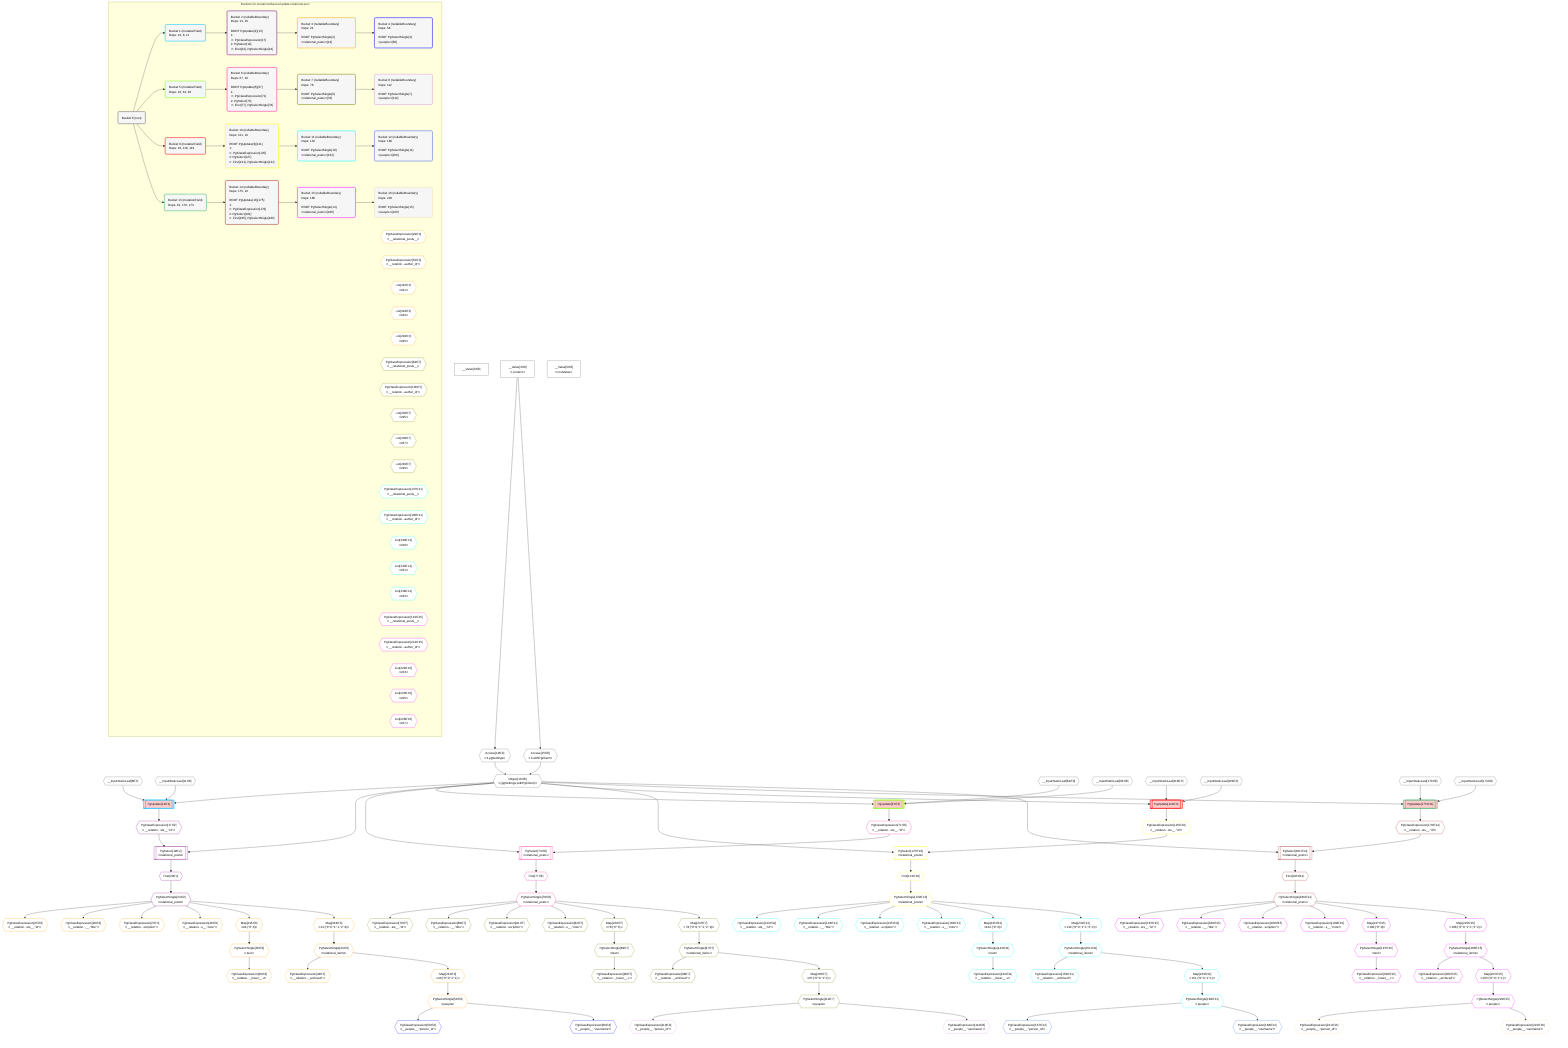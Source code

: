 %%{init: {'themeVariables': { 'fontSize': '12px'}}}%%
graph TD
    classDef path fill:#eee,stroke:#000,color:#000
    classDef plan fill:#fff,stroke-width:1px,color:#000
    classDef itemplan fill:#fff,stroke-width:2px,color:#000
    classDef unbatchedplan fill:#dff,stroke-width:1px,color:#000
    classDef sideeffectplan fill:#fcc,stroke-width:2px,color:#000
    classDef bucket fill:#f6f6f6,color:#000,stroke-width:2px,text-align:left


    %% define steps
    __Value0["__Value[0∈0]"]:::plan
    __Value3["__Value[3∈0]<br />ᐸcontextᐳ"]:::plan
    __Value5["__Value[5∈0]<br />ᐸrootValueᐳ"]:::plan
    __InputStaticLeaf8{{"__InputStaticLeaf[8∈0]"}}:::plan
    __InputStaticLeaf11{{"__InputStaticLeaf[11∈0]"}}:::plan
    Access14{{"Access[14∈0]<br />ᐸ3.pgSettingsᐳ"}}:::plan
    Access15{{"Access[15∈0]<br />ᐸ3.withPgClientᐳ"}}:::plan
    Object16{{"Object[16∈0]<br />ᐸ{pgSettings,withPgClient}ᐳ"}}:::plan
    PgUpdate13[["PgUpdate[13∈1]"]]:::sideeffectplan
    PgClassExpression17{{"PgClassExpression[17∈2]<br />ᐸ__relation...sts__.”id”ᐳ"}}:::plan
    PgSelect19[["PgSelect[19∈2]<br />ᐸrelational_postsᐳ"]]:::plan
    First23{{"First[23∈2]"}}:::plan
    PgSelectSingle24{{"PgSelectSingle[24∈2]<br />ᐸrelational_postsᐳ"}}:::plan
    PgClassExpression25{{"PgClassExpression[25∈3]<br />ᐸ__relation...sts__.”id”ᐳ"}}:::plan
    PgClassExpression26{{"PgClassExpression[26∈3]<br />ᐸ__relation...__.”title”ᐳ"}}:::plan
    PgClassExpression27{{"PgClassExpression[27∈3]<br />ᐸ__relation...scription”ᐳ"}}:::plan
    PgClassExpression28{{"PgClassExpression[28∈3]<br />ᐸ__relation...s__.”note”ᐳ"}}:::plan
    Map245{{"Map[245∈3]<br />ᐸ24:{”0”:3}ᐳ"}}:::plan
    PgSelectSingle35{{"PgSelectSingle[35∈3]<br />ᐸtextᐳ"}}:::plan
    PgClassExpression36{{"PgClassExpression[36∈3]<br />ᐸ__relation..._lower__.vᐳ"}}:::plan
    Map243{{"Map[243∈3]<br />ᐸ24:{”0”:0,”1”:1,”2”:2}ᐳ"}}:::plan
    PgSelectSingle43{{"PgSelectSingle[43∈3]<br />ᐸrelational_itemsᐳ"}}:::plan
    PgClassExpression44{{"PgClassExpression[44∈3]<br />ᐸ__relation..._archived”ᐳ"}}:::plan
    Map241{{"Map[241∈3]<br />ᐸ43:{”0”:0,”1”:1}ᐳ"}}:::plan
    PgSelectSingle58{{"PgSelectSingle[58∈3]<br />ᐸpeopleᐳ"}}:::plan
    PgClassExpression59{{"PgClassExpression[59∈4]<br />ᐸ__people__.”person_id”ᐳ"}}:::plan
    PgClassExpression60{{"PgClassExpression[60∈4]<br />ᐸ__people__.”username”ᐳ"}}:::plan
    __InputStaticLeaf62{{"__InputStaticLeaf[62∈0]"}}:::plan
    __InputStaticLeaf66{{"__InputStaticLeaf[66∈0]"}}:::plan
    PgUpdate67[["PgUpdate[67∈5]"]]:::sideeffectplan
    PgClassExpression71{{"PgClassExpression[71∈6]<br />ᐸ__relation...sts__.”id”ᐳ"}}:::plan
    PgSelect73[["PgSelect[73∈6]<br />ᐸrelational_postsᐳ"]]:::plan
    First77{{"First[77∈6]"}}:::plan
    PgSelectSingle78{{"PgSelectSingle[78∈6]<br />ᐸrelational_postsᐳ"}}:::plan
    PgClassExpression79{{"PgClassExpression[79∈7]<br />ᐸ__relation...sts__.”id”ᐳ"}}:::plan
    PgClassExpression80{{"PgClassExpression[80∈7]<br />ᐸ__relation...__.”title”ᐳ"}}:::plan
    PgClassExpression81{{"PgClassExpression[81∈7]<br />ᐸ__relation...scription”ᐳ"}}:::plan
    PgClassExpression82{{"PgClassExpression[82∈7]<br />ᐸ__relation...s__.”note”ᐳ"}}:::plan
    Map239{{"Map[239∈7]<br />ᐸ78:{”0”:3}ᐳ"}}:::plan
    PgSelectSingle89{{"PgSelectSingle[89∈7]<br />ᐸtextᐳ"}}:::plan
    PgClassExpression90{{"PgClassExpression[90∈7]<br />ᐸ__relation..._lower__.vᐳ"}}:::plan
    Map237{{"Map[237∈7]<br />ᐸ78:{”0”:0,”1”:1,”2”:2}ᐳ"}}:::plan
    PgSelectSingle97{{"PgSelectSingle[97∈7]<br />ᐸrelational_itemsᐳ"}}:::plan
    PgClassExpression98{{"PgClassExpression[98∈7]<br />ᐸ__relation..._archived”ᐳ"}}:::plan
    Map235{{"Map[235∈7]<br />ᐸ97:{”0”:0,”1”:1}ᐳ"}}:::plan
    PgSelectSingle112{{"PgSelectSingle[112∈7]<br />ᐸpeopleᐳ"}}:::plan
    PgClassExpression113{{"PgClassExpression[113∈8]<br />ᐸ__people__.”person_id”ᐳ"}}:::plan
    PgClassExpression114{{"PgClassExpression[114∈8]<br />ᐸ__people__.”username”ᐳ"}}:::plan
    __InputStaticLeaf116{{"__InputStaticLeaf[116∈0]"}}:::plan
    __InputStaticLeaf119{{"__InputStaticLeaf[119∈0]"}}:::plan
    PgUpdate121[["PgUpdate[121∈9]"]]:::sideeffectplan
    PgClassExpression125{{"PgClassExpression[125∈10]<br />ᐸ__relation...sts__.”id”ᐳ"}}:::plan
    PgSelect127[["PgSelect[127∈10]<br />ᐸrelational_postsᐳ"]]:::plan
    First131{{"First[131∈10]"}}:::plan
    PgSelectSingle132{{"PgSelectSingle[132∈10]<br />ᐸrelational_postsᐳ"}}:::plan
    PgClassExpression133{{"PgClassExpression[133∈11]<br />ᐸ__relation...sts__.”id”ᐳ"}}:::plan
    PgClassExpression134{{"PgClassExpression[134∈11]<br />ᐸ__relation...__.”title”ᐳ"}}:::plan
    PgClassExpression135{{"PgClassExpression[135∈11]<br />ᐸ__relation...scription”ᐳ"}}:::plan
    PgClassExpression136{{"PgClassExpression[136∈11]<br />ᐸ__relation...s__.”note”ᐳ"}}:::plan
    Map233{{"Map[233∈11]<br />ᐸ132:{”0”:3}ᐳ"}}:::plan
    PgSelectSingle143{{"PgSelectSingle[143∈11]<br />ᐸtextᐳ"}}:::plan
    PgClassExpression144{{"PgClassExpression[144∈11]<br />ᐸ__relation..._lower__.vᐳ"}}:::plan
    Map231{{"Map[231∈11]<br />ᐸ132:{”0”:0,”1”:1,”2”:2}ᐳ"}}:::plan
    PgSelectSingle151{{"PgSelectSingle[151∈11]<br />ᐸrelational_itemsᐳ"}}:::plan
    PgClassExpression152{{"PgClassExpression[152∈11]<br />ᐸ__relation..._archived”ᐳ"}}:::plan
    Map229{{"Map[229∈11]<br />ᐸ151:{”0”:0,”1”:1}ᐳ"}}:::plan
    PgSelectSingle166{{"PgSelectSingle[166∈11]<br />ᐸpeopleᐳ"}}:::plan
    PgClassExpression167{{"PgClassExpression[167∈12]<br />ᐸ__people__.”person_id”ᐳ"}}:::plan
    PgClassExpression168{{"PgClassExpression[168∈12]<br />ᐸ__people__.”username”ᐳ"}}:::plan
    __InputStaticLeaf170{{"__InputStaticLeaf[170∈0]"}}:::plan
    __InputStaticLeaf173{{"__InputStaticLeaf[173∈0]"}}:::plan
    PgUpdate175[["PgUpdate[175∈13]"]]:::sideeffectplan
    PgClassExpression179{{"PgClassExpression[179∈14]<br />ᐸ__relation...sts__.”id”ᐳ"}}:::plan
    PgSelect181[["PgSelect[181∈14]<br />ᐸrelational_postsᐳ"]]:::plan
    First185{{"First[185∈14]"}}:::plan
    PgSelectSingle186{{"PgSelectSingle[186∈14]<br />ᐸrelational_postsᐳ"}}:::plan
    PgClassExpression187{{"PgClassExpression[187∈15]<br />ᐸ__relation...sts__.”id”ᐳ"}}:::plan
    PgClassExpression188{{"PgClassExpression[188∈15]<br />ᐸ__relation...__.”title”ᐳ"}}:::plan
    PgClassExpression189{{"PgClassExpression[189∈15]<br />ᐸ__relation...scription”ᐳ"}}:::plan
    PgClassExpression190{{"PgClassExpression[190∈15]<br />ᐸ__relation...s__.”note”ᐳ"}}:::plan
    Map227{{"Map[227∈15]<br />ᐸ186:{”0”:3}ᐳ"}}:::plan
    PgSelectSingle197{{"PgSelectSingle[197∈15]<br />ᐸtextᐳ"}}:::plan
    PgClassExpression198{{"PgClassExpression[198∈15]<br />ᐸ__relation..._lower__.vᐳ"}}:::plan
    Map225{{"Map[225∈15]<br />ᐸ186:{”0”:0,”1”:1,”2”:2}ᐳ"}}:::plan
    PgSelectSingle205{{"PgSelectSingle[205∈15]<br />ᐸrelational_itemsᐳ"}}:::plan
    PgClassExpression206{{"PgClassExpression[206∈15]<br />ᐸ__relation..._archived”ᐳ"}}:::plan
    Map223{{"Map[223∈15]<br />ᐸ205:{”0”:0,”1”:1}ᐳ"}}:::plan
    PgSelectSingle220{{"PgSelectSingle[220∈15]<br />ᐸpeopleᐳ"}}:::plan
    PgClassExpression221{{"PgClassExpression[221∈16]<br />ᐸ__people__.”person_id”ᐳ"}}:::plan
    PgClassExpression222{{"PgClassExpression[222∈16]<br />ᐸ__people__.”username”ᐳ"}}:::plan

    %% plan dependencies
    __Value3 --> Access14
    __Value3 --> Access15
    Access14 & Access15 --> Object16
    Object16 & __InputStaticLeaf8 & __InputStaticLeaf11 --> PgUpdate13
    PgUpdate13 --> PgClassExpression17
    Object16 & PgClassExpression17 --> PgSelect19
    PgSelect19 --> First23
    First23 --> PgSelectSingle24
    PgSelectSingle24 --> PgClassExpression25
    PgSelectSingle24 --> PgClassExpression26
    PgSelectSingle24 --> PgClassExpression27
    PgSelectSingle24 --> PgClassExpression28
    PgSelectSingle24 --> Map245
    Map245 --> PgSelectSingle35
    PgSelectSingle35 --> PgClassExpression36
    PgSelectSingle24 --> Map243
    Map243 --> PgSelectSingle43
    PgSelectSingle43 --> PgClassExpression44
    PgSelectSingle43 --> Map241
    Map241 --> PgSelectSingle58
    PgSelectSingle58 --> PgClassExpression59
    PgSelectSingle58 --> PgClassExpression60
    Object16 & __InputStaticLeaf62 & __InputStaticLeaf66 --> PgUpdate67
    PgUpdate67 --> PgClassExpression71
    Object16 & PgClassExpression71 --> PgSelect73
    PgSelect73 --> First77
    First77 --> PgSelectSingle78
    PgSelectSingle78 --> PgClassExpression79
    PgSelectSingle78 --> PgClassExpression80
    PgSelectSingle78 --> PgClassExpression81
    PgSelectSingle78 --> PgClassExpression82
    PgSelectSingle78 --> Map239
    Map239 --> PgSelectSingle89
    PgSelectSingle89 --> PgClassExpression90
    PgSelectSingle78 --> Map237
    Map237 --> PgSelectSingle97
    PgSelectSingle97 --> PgClassExpression98
    PgSelectSingle97 --> Map235
    Map235 --> PgSelectSingle112
    PgSelectSingle112 --> PgClassExpression113
    PgSelectSingle112 --> PgClassExpression114
    Object16 & __InputStaticLeaf116 & __InputStaticLeaf119 --> PgUpdate121
    PgUpdate121 --> PgClassExpression125
    Object16 & PgClassExpression125 --> PgSelect127
    PgSelect127 --> First131
    First131 --> PgSelectSingle132
    PgSelectSingle132 --> PgClassExpression133
    PgSelectSingle132 --> PgClassExpression134
    PgSelectSingle132 --> PgClassExpression135
    PgSelectSingle132 --> PgClassExpression136
    PgSelectSingle132 --> Map233
    Map233 --> PgSelectSingle143
    PgSelectSingle143 --> PgClassExpression144
    PgSelectSingle132 --> Map231
    Map231 --> PgSelectSingle151
    PgSelectSingle151 --> PgClassExpression152
    PgSelectSingle151 --> Map229
    Map229 --> PgSelectSingle166
    PgSelectSingle166 --> PgClassExpression167
    PgSelectSingle166 --> PgClassExpression168
    Object16 & __InputStaticLeaf170 & __InputStaticLeaf173 --> PgUpdate175
    PgUpdate175 --> PgClassExpression179
    Object16 & PgClassExpression179 --> PgSelect181
    PgSelect181 --> First185
    First185 --> PgSelectSingle186
    PgSelectSingle186 --> PgClassExpression187
    PgSelectSingle186 --> PgClassExpression188
    PgSelectSingle186 --> PgClassExpression189
    PgSelectSingle186 --> PgClassExpression190
    PgSelectSingle186 --> Map227
    Map227 --> PgSelectSingle197
    PgSelectSingle197 --> PgClassExpression198
    PgSelectSingle186 --> Map225
    Map225 --> PgSelectSingle205
    PgSelectSingle205 --> PgClassExpression206
    PgSelectSingle205 --> Map223
    Map223 --> PgSelectSingle220
    PgSelectSingle220 --> PgClassExpression221
    PgSelectSingle220 --> PgClassExpression222

    subgraph "Buckets for mutations/basics/update-relational-post"
    Bucket0("Bucket 0 (root)"):::bucket
    classDef bucket0 stroke:#696969
    class Bucket0,__Value0,__Value3,__Value5,__InputStaticLeaf8,__InputStaticLeaf11,Access14,Access15,Object16,__InputStaticLeaf62,__InputStaticLeaf66,__InputStaticLeaf116,__InputStaticLeaf119,__InputStaticLeaf170,__InputStaticLeaf173 bucket0
    Bucket1("Bucket 1 (mutationField)<br />Deps: 16, 8, 11"):::bucket
    classDef bucket1 stroke:#00bfff
    class Bucket1,PgUpdate13 bucket1
    Bucket2("Bucket 2 (nullableBoundary)<br />Deps: 13, 16<br /><br />ROOT PgUpdate{1}[13]<br />1: <br />ᐳ: PgClassExpression[17]<br />2: PgSelect[19]<br />ᐳ: First[23], PgSelectSingle[24]"):::bucket
    classDef bucket2 stroke:#7f007f
    class Bucket2,PgClassExpression17,PgSelect19,First23,PgSelectSingle24 bucket2
    Bucket3("Bucket 3 (nullableBoundary)<br />Deps: 24<br /><br />ROOT PgSelectSingle{2}ᐸrelational_postsᐳ[24]"):::bucket
    classDef bucket3 stroke:#ffa500
    PgClassExpression29{{"PgClassExpression[29∈3]<br />ᐸ__relational_posts__ᐳ"}}:::plan
    PgClassExpression52{{"PgClassExpression[52∈3]<br />ᐸ__relation...author_id”ᐳ"}}:::plan
    List242{{"List[242∈3]<br />ᐸ241ᐳ"}}:::plan
    List244{{"List[244∈3]<br />ᐸ243ᐳ"}}:::plan
    List246{{"List[246∈3]<br />ᐸ245ᐳ"}}:::plan
    class Bucket3,PgClassExpression25,PgClassExpression26,PgClassExpression27,PgClassExpression28,PgClassExpression29,PgSelectSingle35,PgClassExpression36,PgSelectSingle43,PgClassExpression44,PgClassExpression52,PgSelectSingle58,Map241,List242,Map243,List244,Map245,List246 bucket3
    Bucket4("Bucket 4 (nullableBoundary)<br />Deps: 58<br /><br />ROOT PgSelectSingle{3}ᐸpeopleᐳ[58]"):::bucket
    classDef bucket4 stroke:#0000ff
    class Bucket4,PgClassExpression59,PgClassExpression60 bucket4
    Bucket5("Bucket 5 (mutationField)<br />Deps: 16, 62, 66"):::bucket
    classDef bucket5 stroke:#7fff00
    class Bucket5,PgUpdate67 bucket5
    Bucket6("Bucket 6 (nullableBoundary)<br />Deps: 67, 16<br /><br />ROOT PgUpdate{5}[67]<br />1: <br />ᐳ: PgClassExpression[71]<br />2: PgSelect[73]<br />ᐳ: First[77], PgSelectSingle[78]"):::bucket
    classDef bucket6 stroke:#ff1493
    class Bucket6,PgClassExpression71,PgSelect73,First77,PgSelectSingle78 bucket6
    Bucket7("Bucket 7 (nullableBoundary)<br />Deps: 78<br /><br />ROOT PgSelectSingle{6}ᐸrelational_postsᐳ[78]"):::bucket
    classDef bucket7 stroke:#808000
    PgClassExpression83{{"PgClassExpression[83∈7]<br />ᐸ__relational_posts__ᐳ"}}:::plan
    PgClassExpression106{{"PgClassExpression[106∈7]<br />ᐸ__relation...author_id”ᐳ"}}:::plan
    List236{{"List[236∈7]<br />ᐸ235ᐳ"}}:::plan
    List238{{"List[238∈7]<br />ᐸ237ᐳ"}}:::plan
    List240{{"List[240∈7]<br />ᐸ239ᐳ"}}:::plan
    class Bucket7,PgClassExpression79,PgClassExpression80,PgClassExpression81,PgClassExpression82,PgClassExpression83,PgSelectSingle89,PgClassExpression90,PgSelectSingle97,PgClassExpression98,PgClassExpression106,PgSelectSingle112,Map235,List236,Map237,List238,Map239,List240 bucket7
    Bucket8("Bucket 8 (nullableBoundary)<br />Deps: 112<br /><br />ROOT PgSelectSingle{7}ᐸpeopleᐳ[112]"):::bucket
    classDef bucket8 stroke:#dda0dd
    class Bucket8,PgClassExpression113,PgClassExpression114 bucket8
    Bucket9("Bucket 9 (mutationField)<br />Deps: 16, 116, 119"):::bucket
    classDef bucket9 stroke:#ff0000
    class Bucket9,PgUpdate121 bucket9
    Bucket10("Bucket 10 (nullableBoundary)<br />Deps: 121, 16<br /><br />ROOT PgUpdate{9}[121]<br />1: <br />ᐳ: PgClassExpression[125]<br />2: PgSelect[127]<br />ᐳ: First[131], PgSelectSingle[132]"):::bucket
    classDef bucket10 stroke:#ffff00
    class Bucket10,PgClassExpression125,PgSelect127,First131,PgSelectSingle132 bucket10
    Bucket11("Bucket 11 (nullableBoundary)<br />Deps: 132<br /><br />ROOT PgSelectSingle{10}ᐸrelational_postsᐳ[132]"):::bucket
    classDef bucket11 stroke:#00ffff
    PgClassExpression137{{"PgClassExpression[137∈11]<br />ᐸ__relational_posts__ᐳ"}}:::plan
    PgClassExpression160{{"PgClassExpression[160∈11]<br />ᐸ__relation...author_id”ᐳ"}}:::plan
    List230{{"List[230∈11]<br />ᐸ229ᐳ"}}:::plan
    List232{{"List[232∈11]<br />ᐸ231ᐳ"}}:::plan
    List234{{"List[234∈11]<br />ᐸ233ᐳ"}}:::plan
    class Bucket11,PgClassExpression133,PgClassExpression134,PgClassExpression135,PgClassExpression136,PgClassExpression137,PgSelectSingle143,PgClassExpression144,PgSelectSingle151,PgClassExpression152,PgClassExpression160,PgSelectSingle166,Map229,List230,Map231,List232,Map233,List234 bucket11
    Bucket12("Bucket 12 (nullableBoundary)<br />Deps: 166<br /><br />ROOT PgSelectSingle{11}ᐸpeopleᐳ[166]"):::bucket
    classDef bucket12 stroke:#4169e1
    class Bucket12,PgClassExpression167,PgClassExpression168 bucket12
    Bucket13("Bucket 13 (mutationField)<br />Deps: 16, 170, 173"):::bucket
    classDef bucket13 stroke:#3cb371
    class Bucket13,PgUpdate175 bucket13
    Bucket14("Bucket 14 (nullableBoundary)<br />Deps: 175, 16<br /><br />ROOT PgUpdate{13}[175]<br />1: <br />ᐳ: PgClassExpression[179]<br />2: PgSelect[181]<br />ᐳ: First[185], PgSelectSingle[186]"):::bucket
    classDef bucket14 stroke:#a52a2a
    class Bucket14,PgClassExpression179,PgSelect181,First185,PgSelectSingle186 bucket14
    Bucket15("Bucket 15 (nullableBoundary)<br />Deps: 186<br /><br />ROOT PgSelectSingle{14}ᐸrelational_postsᐳ[186]"):::bucket
    classDef bucket15 stroke:#ff00ff
    PgClassExpression191{{"PgClassExpression[191∈15]<br />ᐸ__relational_posts__ᐳ"}}:::plan
    PgClassExpression214{{"PgClassExpression[214∈15]<br />ᐸ__relation...author_id”ᐳ"}}:::plan
    List224{{"List[224∈15]<br />ᐸ223ᐳ"}}:::plan
    List226{{"List[226∈15]<br />ᐸ225ᐳ"}}:::plan
    List228{{"List[228∈15]<br />ᐸ227ᐳ"}}:::plan
    class Bucket15,PgClassExpression187,PgClassExpression188,PgClassExpression189,PgClassExpression190,PgClassExpression191,PgSelectSingle197,PgClassExpression198,PgSelectSingle205,PgClassExpression206,PgClassExpression214,PgSelectSingle220,Map223,List224,Map225,List226,Map227,List228 bucket15
    Bucket16("Bucket 16 (nullableBoundary)<br />Deps: 220<br /><br />ROOT PgSelectSingle{15}ᐸpeopleᐳ[220]"):::bucket
    classDef bucket16 stroke:#f5deb3
    class Bucket16,PgClassExpression221,PgClassExpression222 bucket16
    Bucket0 --> Bucket1 & Bucket5 & Bucket9 & Bucket13
    Bucket1 --> Bucket2
    Bucket2 --> Bucket3
    Bucket3 --> Bucket4
    Bucket5 --> Bucket6
    Bucket6 --> Bucket7
    Bucket7 --> Bucket8
    Bucket9 --> Bucket10
    Bucket10 --> Bucket11
    Bucket11 --> Bucket12
    Bucket13 --> Bucket14
    Bucket14 --> Bucket15
    Bucket15 --> Bucket16
    end